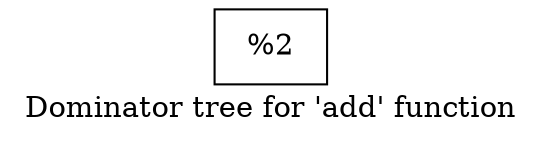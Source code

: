 digraph "Dominator tree for 'add' function" {
	label="Dominator tree for 'add' function";

	Node0x55ad925baa00 [shape=record,label="{%2 }"];
}

